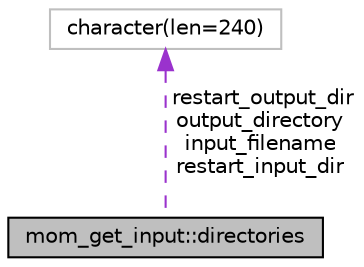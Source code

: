 digraph "mom_get_input::directories"
{
 // INTERACTIVE_SVG=YES
 // LATEX_PDF_SIZE
  edge [fontname="Helvetica",fontsize="10",labelfontname="Helvetica",labelfontsize="10"];
  node [fontname="Helvetica",fontsize="10",shape=record];
  Node1 [label="mom_get_input::directories",height=0.2,width=0.4,color="black", fillcolor="grey75", style="filled", fontcolor="black",tooltip="Container for paths and parameter file names."];
  Node2 -> Node1 [dir="back",color="darkorchid3",fontsize="10",style="dashed",label=" restart_output_dir\noutput_directory\ninput_filename\nrestart_input_dir" ,fontname="Helvetica"];
  Node2 [label="character(len=240)",height=0.2,width=0.4,color="grey75", fillcolor="white", style="filled",tooltip=" "];
}
